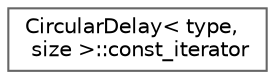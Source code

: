digraph "Graphical Class Hierarchy"
{
 // LATEX_PDF_SIZE
  bgcolor="transparent";
  edge [fontname=Helvetica,fontsize=10,labelfontname=Helvetica,labelfontsize=10];
  node [fontname=Helvetica,fontsize=10,shape=box,height=0.2,width=0.4];
  rankdir="LR";
  Node0 [id="Node000000",label="CircularDelay\< type,\l size \>::const_iterator",height=0.2,width=0.4,color="grey40", fillcolor="white", style="filled",URL="$classCircularDelay_1_1const__iterator.html",tooltip=" "];
}

